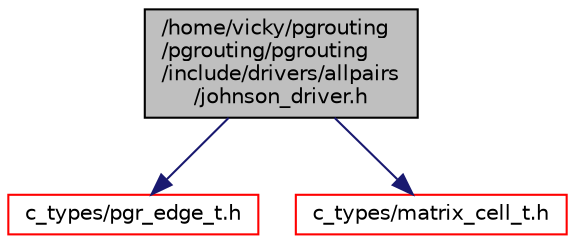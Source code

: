 digraph "/home/vicky/pgrouting/pgrouting/pgrouting/include/drivers/allpairs/johnson_driver.h"
{
  edge [fontname="Helvetica",fontsize="10",labelfontname="Helvetica",labelfontsize="10"];
  node [fontname="Helvetica",fontsize="10",shape=record];
  Node1 [label="/home/vicky/pgrouting\l/pgrouting/pgrouting\l/include/drivers/allpairs\l/johnson_driver.h",height=0.2,width=0.4,color="black", fillcolor="grey75", style="filled" fontcolor="black"];
  Node1 -> Node2 [color="midnightblue",fontsize="10",style="solid",fontname="Helvetica"];
  Node2 [label="c_types/pgr_edge_t.h",height=0.2,width=0.4,color="red", fillcolor="white", style="filled",URL="$pgr__edge__t_8h.html"];
  Node1 -> Node3 [color="midnightblue",fontsize="10",style="solid",fontname="Helvetica"];
  Node3 [label="c_types/matrix_cell_t.h",height=0.2,width=0.4,color="red", fillcolor="white", style="filled",URL="$matrix__cell__t_8h.html"];
}
